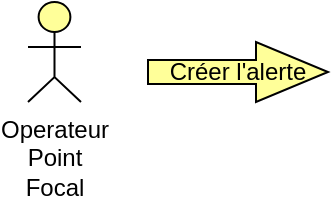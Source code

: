 <mxfile version="24.6.2" type="github">
  <diagram name="Page-1" id="-OH5N1gNxdgirlV6hVIm">
    <mxGraphModel dx="1143" dy="794" grid="1" gridSize="10" guides="1" tooltips="1" connect="1" arrows="1" fold="1" page="1" pageScale="1" pageWidth="827" pageHeight="1169" math="0" shadow="0">
      <root>
        <mxCell id="0" />
        <mxCell id="1" parent="0" />
        <mxCell id="fq3kpPWR30mlZ0wuOtF--1" value="Operateur Point Focal" style="html=1;outlineConnect=0;whiteSpace=wrap;fillColor=#ffff99;verticalLabelPosition=bottom;verticalAlign=top;align=center;shape=mxgraph.archimate3.actor;" vertex="1" parent="1">
          <mxGeometry x="20" y="280" width="26.5" height="50" as="geometry" />
        </mxCell>
        <mxCell id="fq3kpPWR30mlZ0wuOtF--2" value="Créer l&#39;alerte" style="html=1;outlineConnect=0;whiteSpace=wrap;fillColor=#ffff99;shape=mxgraph.archimate3.process;" vertex="1" parent="1">
          <mxGeometry x="80" y="300" width="90" height="30" as="geometry" />
        </mxCell>
      </root>
    </mxGraphModel>
  </diagram>
</mxfile>
